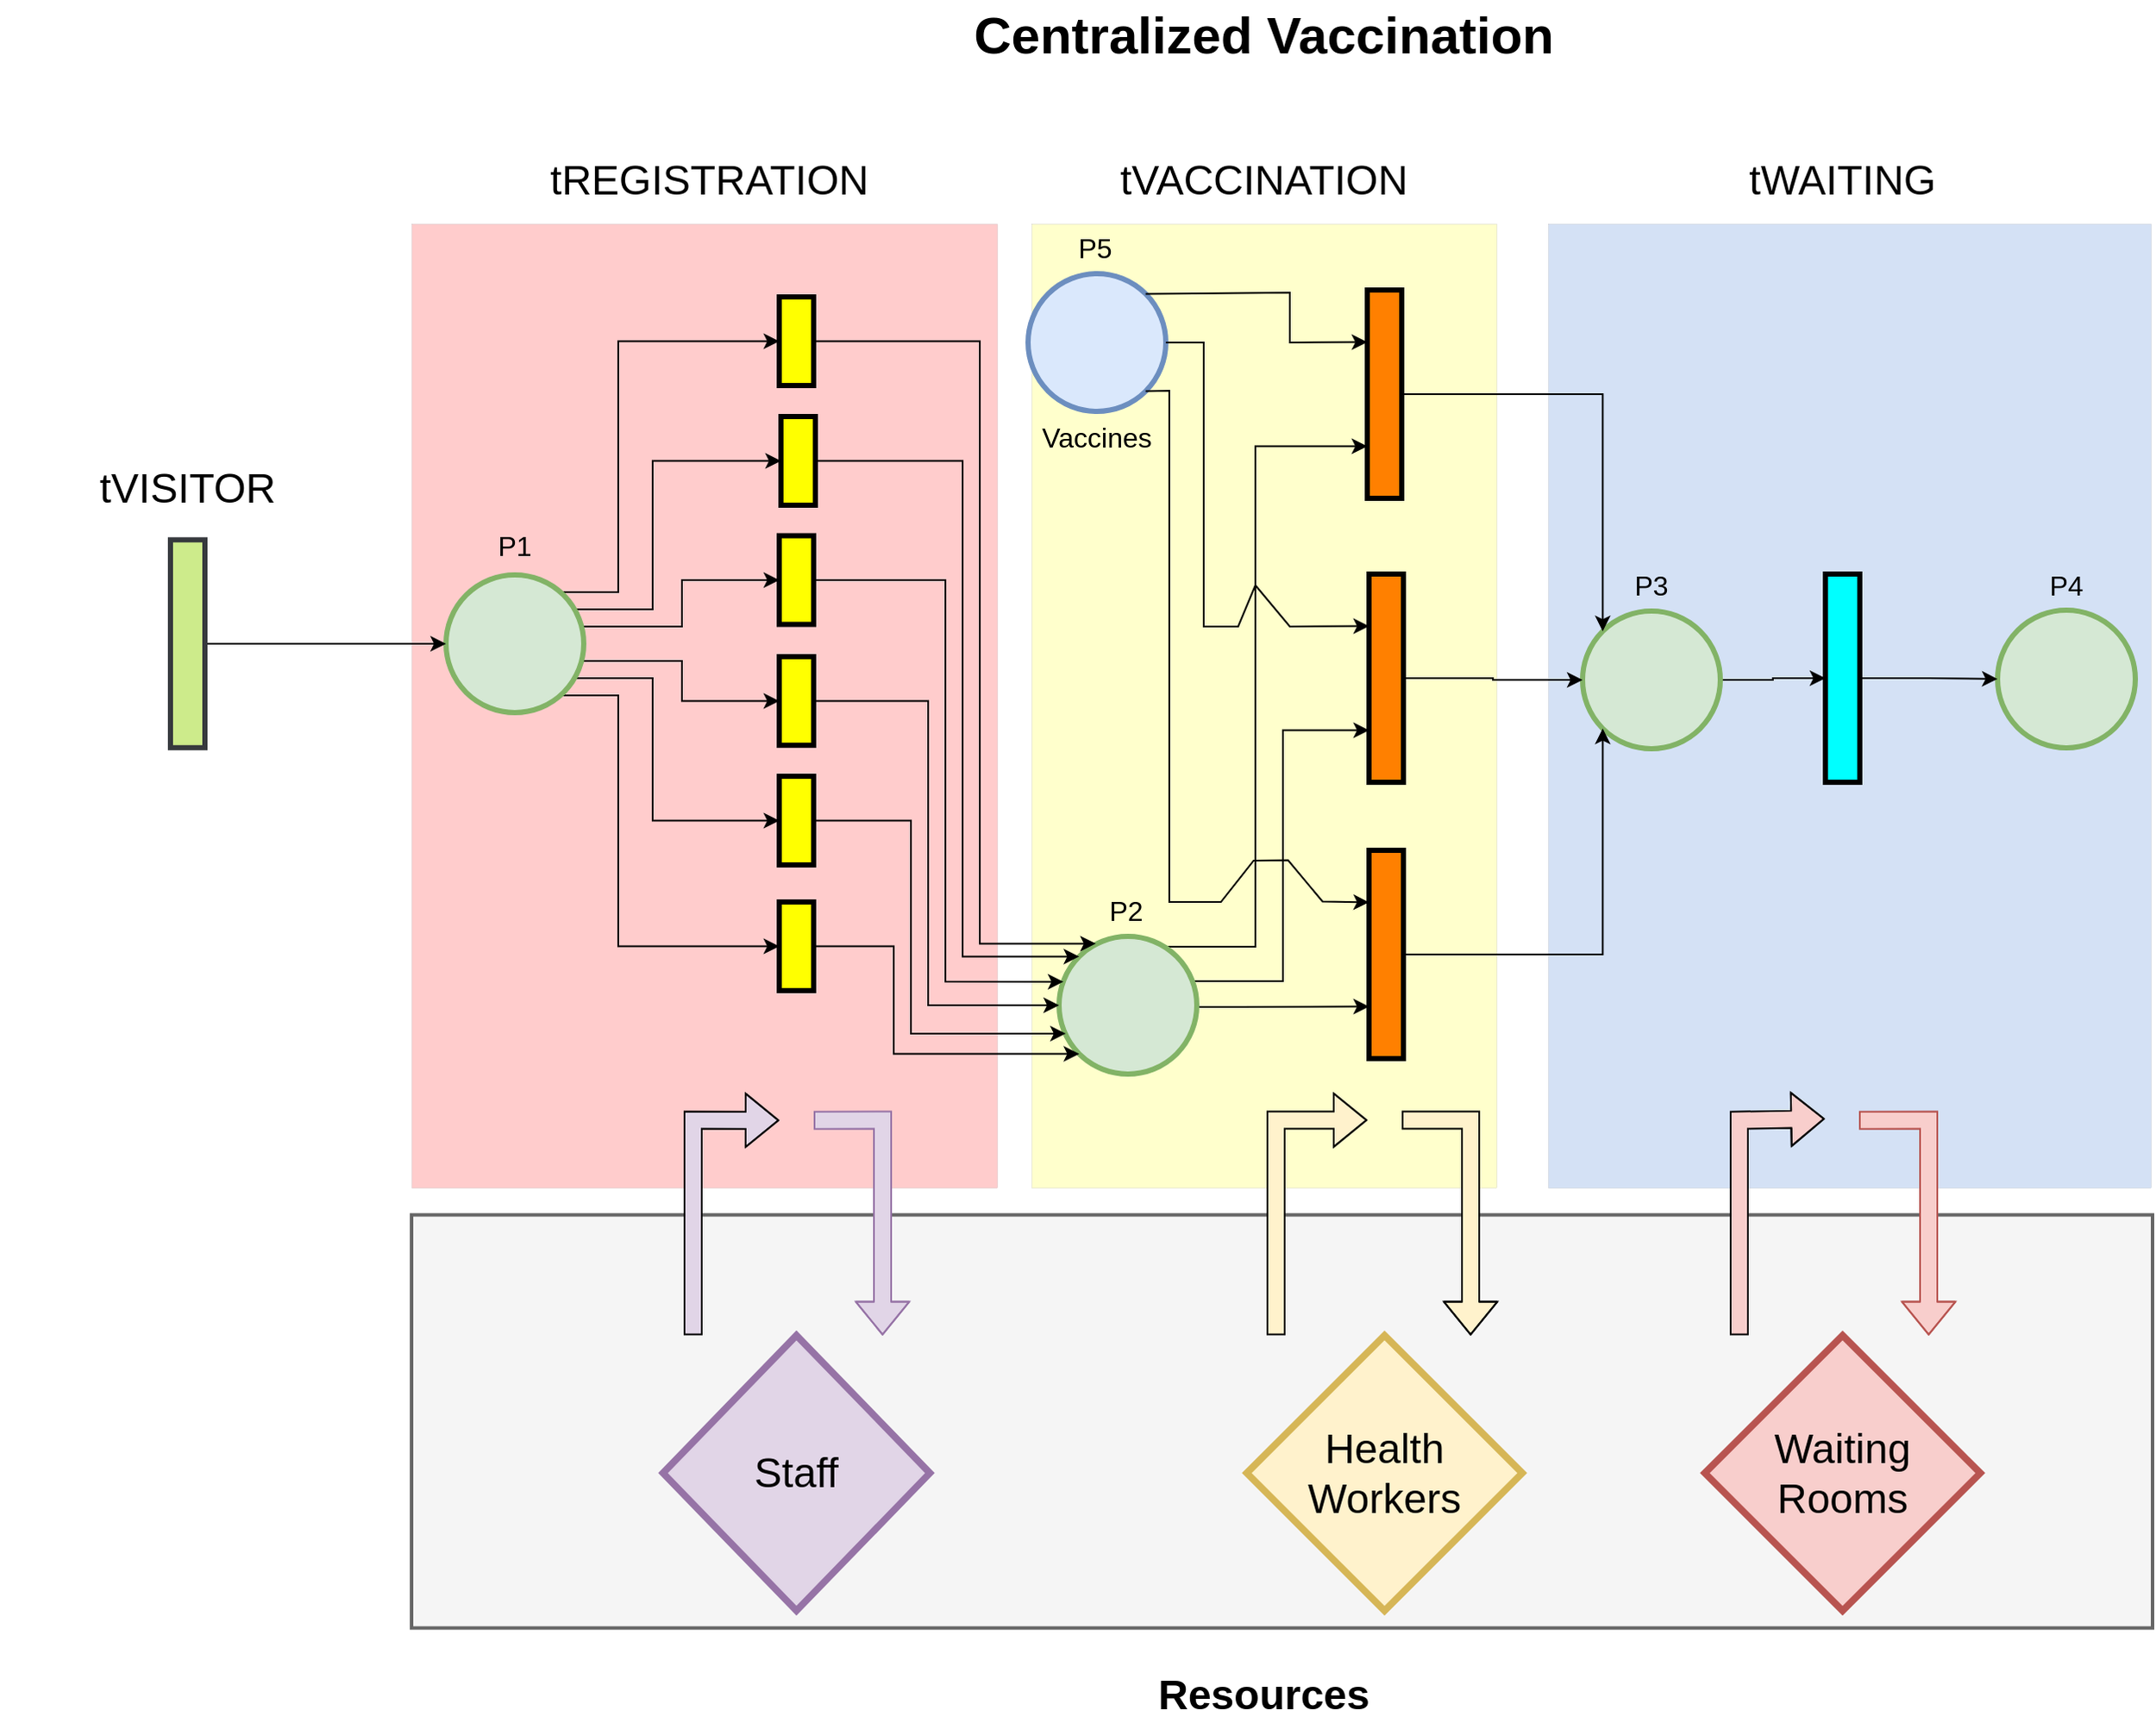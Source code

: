 <mxfile version="15.7.3" type="device"><diagram id="oL7cPr28NVX7I36K23RO" name="Page-1"><mxGraphModel dx="3460" dy="1820" grid="1" gridSize="10" guides="1" tooltips="1" connect="1" arrows="1" fold="1" page="1" pageScale="1" pageWidth="827" pageHeight="1169" math="0" shadow="0"><root><mxCell id="0"/><mxCell id="1" parent="0"/><mxCell id="Tcpxp8JlT248NBk-CG3i-24" value="" style="rounded=0;whiteSpace=wrap;html=1;strokeWidth=2;fillColor=#f5f5f5;fontColor=#333333;strokeColor=#666666;" parent="1" vertex="1"><mxGeometry x="329" y="795.8" width="1011" height="240" as="geometry"/></mxCell><mxCell id="86FWrWA5lOXaNyGt3YSm-80" value="" style="rounded=0;whiteSpace=wrap;html=1;strokeWidth=0;fillColor=#D4E1F5;strokeColor=#36393d;" vertex="1" parent="1"><mxGeometry x="989" y="220" width="350" height="560" as="geometry"/></mxCell><mxCell id="86FWrWA5lOXaNyGt3YSm-79" value="" style="rounded=0;whiteSpace=wrap;html=1;strokeWidth=0;fillColor=#FFFFCC;strokeColor=#36393d;" vertex="1" parent="1"><mxGeometry x="689" y="220" width="270" height="560" as="geometry"/></mxCell><mxCell id="86FWrWA5lOXaNyGt3YSm-78" value="" style="rounded=0;whiteSpace=wrap;html=1;strokeWidth=0;fillColor=#FFCCCC;strokeColor=#36393d;" vertex="1" parent="1"><mxGeometry x="329" y="220" width="340" height="560" as="geometry"/></mxCell><mxCell id="86FWrWA5lOXaNyGt3YSm-37" style="edgeStyle=orthogonalEdgeStyle;rounded=0;orthogonalLoop=1;jettySize=auto;html=1;entryX=0;entryY=0.5;entryDx=0;entryDy=0;" edge="1" parent="1" source="5qHDmv8hI-gx3tCpaxg6-3" target="86FWrWA5lOXaNyGt3YSm-31"><mxGeometry relative="1" as="geometry"><Array as="points"><mxPoint x="449" y="434"/><mxPoint x="449" y="288"/></Array></mxGeometry></mxCell><mxCell id="86FWrWA5lOXaNyGt3YSm-38" style="edgeStyle=orthogonalEdgeStyle;rounded=0;orthogonalLoop=1;jettySize=auto;html=1;entryX=0;entryY=0.5;entryDx=0;entryDy=0;" edge="1" parent="1" source="5qHDmv8hI-gx3tCpaxg6-3" target="86FWrWA5lOXaNyGt3YSm-32"><mxGeometry relative="1" as="geometry"><Array as="points"><mxPoint x="469" y="444"/><mxPoint x="469" y="358"/></Array></mxGeometry></mxCell><mxCell id="86FWrWA5lOXaNyGt3YSm-39" style="edgeStyle=orthogonalEdgeStyle;rounded=0;orthogonalLoop=1;jettySize=auto;html=1;entryX=0;entryY=0.5;entryDx=0;entryDy=0;" edge="1" parent="1" source="5qHDmv8hI-gx3tCpaxg6-3" target="86FWrWA5lOXaNyGt3YSm-33"><mxGeometry relative="1" as="geometry"><Array as="points"><mxPoint x="486" y="454"/><mxPoint x="486" y="427"/></Array></mxGeometry></mxCell><mxCell id="86FWrWA5lOXaNyGt3YSm-40" style="edgeStyle=orthogonalEdgeStyle;rounded=0;orthogonalLoop=1;jettySize=auto;html=1;entryX=0;entryY=0.5;entryDx=0;entryDy=0;" edge="1" parent="1" source="5qHDmv8hI-gx3tCpaxg6-3" target="86FWrWA5lOXaNyGt3YSm-34"><mxGeometry relative="1" as="geometry"><Array as="points"><mxPoint x="486" y="474"/><mxPoint x="486" y="497"/></Array></mxGeometry></mxCell><mxCell id="86FWrWA5lOXaNyGt3YSm-41" style="edgeStyle=orthogonalEdgeStyle;rounded=0;orthogonalLoop=1;jettySize=auto;html=1;entryX=0;entryY=0.5;entryDx=0;entryDy=0;" edge="1" parent="1" source="5qHDmv8hI-gx3tCpaxg6-3" target="86FWrWA5lOXaNyGt3YSm-35"><mxGeometry relative="1" as="geometry"><Array as="points"><mxPoint x="469" y="484"/><mxPoint x="469" y="567"/></Array></mxGeometry></mxCell><mxCell id="86FWrWA5lOXaNyGt3YSm-42" style="edgeStyle=orthogonalEdgeStyle;rounded=0;orthogonalLoop=1;jettySize=auto;html=1;entryX=0;entryY=0.5;entryDx=0;entryDy=0;" edge="1" parent="1" source="5qHDmv8hI-gx3tCpaxg6-3" target="86FWrWA5lOXaNyGt3YSm-36"><mxGeometry relative="1" as="geometry"><Array as="points"><mxPoint x="449" y="494"/><mxPoint x="449" y="640"/></Array></mxGeometry></mxCell><mxCell id="5qHDmv8hI-gx3tCpaxg6-3" value="" style="ellipse;whiteSpace=wrap;html=1;aspect=fixed;fontSize=22;fillColor=#d5e8d4;strokeColor=#82b366;strokeWidth=3;" parent="1" vertex="1"><mxGeometry x="349" y="424" width="80" height="80" as="geometry"/></mxCell><mxCell id="86FWrWA5lOXaNyGt3YSm-44" style="edgeStyle=orthogonalEdgeStyle;rounded=0;orthogonalLoop=1;jettySize=auto;html=1;entryX=0;entryY=0.75;entryDx=0;entryDy=0;" edge="1" parent="1" source="5qHDmv8hI-gx3tCpaxg6-8" target="oCUcsHdNe2PdUVrWykNc-32"><mxGeometry relative="1" as="geometry"><Array as="points"><mxPoint x="835" y="660"/><mxPoint x="835" y="514"/></Array></mxGeometry></mxCell><mxCell id="86FWrWA5lOXaNyGt3YSm-45" style="edgeStyle=orthogonalEdgeStyle;rounded=0;orthogonalLoop=1;jettySize=auto;html=1;entryX=0;entryY=0.75;entryDx=0;entryDy=0;" edge="1" parent="1" source="5qHDmv8hI-gx3tCpaxg6-8" target="86FWrWA5lOXaNyGt3YSm-1"><mxGeometry relative="1" as="geometry"><Array as="points"><mxPoint x="809" y="675"/><mxPoint x="809" y="675"/></Array></mxGeometry></mxCell><mxCell id="86FWrWA5lOXaNyGt3YSm-46" style="edgeStyle=orthogonalEdgeStyle;rounded=0;orthogonalLoop=1;jettySize=auto;html=1;entryX=0;entryY=0.75;entryDx=0;entryDy=0;" edge="1" parent="1" source="5qHDmv8hI-gx3tCpaxg6-8" target="oCUcsHdNe2PdUVrWykNc-31"><mxGeometry relative="1" as="geometry"><Array as="points"><mxPoint x="819" y="640"/><mxPoint x="819" y="349"/></Array></mxGeometry></mxCell><mxCell id="5qHDmv8hI-gx3tCpaxg6-8" value="" style="ellipse;whiteSpace=wrap;html=1;aspect=fixed;fontSize=22;fillColor=#d5e8d4;strokeColor=#82b366;strokeWidth=3;" parent="1" vertex="1"><mxGeometry x="705" y="634" width="80" height="80" as="geometry"/></mxCell><mxCell id="5qHDmv8hI-gx3tCpaxg6-9" value="" style="ellipse;whiteSpace=wrap;html=1;aspect=fixed;fillColor=#dae8fc;strokeColor=#6c8ebf;strokeWidth=3;" parent="1" vertex="1"><mxGeometry x="687" y="249" width="80" height="80" as="geometry"/></mxCell><mxCell id="86FWrWA5lOXaNyGt3YSm-6" style="edgeStyle=orthogonalEdgeStyle;rounded=0;orthogonalLoop=1;jettySize=auto;html=1;entryX=0;entryY=0.5;entryDx=0;entryDy=0;" edge="1" parent="1" source="5qHDmv8hI-gx3tCpaxg6-11" target="86FWrWA5lOXaNyGt3YSm-7"><mxGeometry relative="1" as="geometry"><mxPoint x="1159" y="485.5" as="targetPoint"/></mxGeometry></mxCell><mxCell id="5qHDmv8hI-gx3tCpaxg6-11" value="" style="ellipse;whiteSpace=wrap;html=1;aspect=fixed;fillColor=#d5e8d4;strokeColor=#82b366;strokeWidth=3;" parent="1" vertex="1"><mxGeometry x="1009" y="445" width="80" height="80" as="geometry"/></mxCell><mxCell id="5qHDmv8hI-gx3tCpaxg6-36" value="Vaccines" style="text;html=1;strokeColor=none;fillColor=none;align=center;verticalAlign=middle;whiteSpace=wrap;rounded=0;fontSize=16;" parent="1" vertex="1"><mxGeometry x="687" y="329" width="80" height="30" as="geometry"/></mxCell><mxCell id="5qHDmv8hI-gx3tCpaxg6-42" value="P1" style="text;html=1;strokeColor=none;fillColor=none;align=center;verticalAlign=middle;whiteSpace=wrap;rounded=0;labelBorderColor=none;fontSize=16;" parent="1" vertex="1"><mxGeometry x="374" y="392" width="30" height="30" as="geometry"/></mxCell><mxCell id="5qHDmv8hI-gx3tCpaxg6-45" value="P2" style="text;html=1;strokeColor=none;fillColor=none;align=center;verticalAlign=middle;whiteSpace=wrap;rounded=0;labelBorderColor=none;fontSize=16;" parent="1" vertex="1"><mxGeometry x="729" y="604" width="30" height="30" as="geometry"/></mxCell><mxCell id="5qHDmv8hI-gx3tCpaxg6-46" value="P5" style="text;html=1;strokeColor=none;fillColor=none;align=center;verticalAlign=middle;whiteSpace=wrap;rounded=0;labelBorderColor=none;fontSize=16;" parent="1" vertex="1"><mxGeometry x="711" y="219" width="30" height="30" as="geometry"/></mxCell><mxCell id="5qHDmv8hI-gx3tCpaxg6-48" value="P3" style="text;html=1;strokeColor=none;fillColor=none;align=center;verticalAlign=middle;whiteSpace=wrap;rounded=0;labelBorderColor=none;fontSize=16;" parent="1" vertex="1"><mxGeometry x="1034" y="415" width="30" height="30" as="geometry"/></mxCell><mxCell id="5qHDmv8hI-gx3tCpaxg6-49" value="tREGISTRATION" style="text;html=1;strokeColor=none;fillColor=none;align=center;verticalAlign=middle;whiteSpace=wrap;rounded=0;labelBorderColor=none;fontSize=24;" parent="1" vertex="1"><mxGeometry x="393" y="180" width="218" height="30" as="geometry"/></mxCell><mxCell id="5qHDmv8hI-gx3tCpaxg6-51" value="tVACCINATION" style="text;html=1;strokeColor=none;fillColor=none;align=center;verticalAlign=middle;whiteSpace=wrap;rounded=0;labelBorderColor=none;fontSize=24;" parent="1" vertex="1"><mxGeometry x="724" y="180" width="200" height="30" as="geometry"/></mxCell><mxCell id="5qHDmv8hI-gx3tCpaxg6-52" value="tWAITING" style="text;html=1;strokeColor=none;fillColor=none;align=center;verticalAlign=middle;whiteSpace=wrap;rounded=0;labelBorderColor=none;fontSize=24;" parent="1" vertex="1"><mxGeometry x="1095" y="180" width="130" height="30" as="geometry"/></mxCell><mxCell id="5qHDmv8hI-gx3tCpaxg6-53" value="&lt;b&gt;&lt;font style=&quot;font-size: 30px&quot;&gt;Centralized Vaccination&lt;/font&gt;&lt;/b&gt;" style="text;html=1;strokeColor=none;fillColor=none;align=center;verticalAlign=middle;whiteSpace=wrap;rounded=0;labelBorderColor=none;fontSize=16;" parent="1" vertex="1"><mxGeometry x="584" y="90" width="480" height="40" as="geometry"/></mxCell><mxCell id="i5my-uFzk3crmvZrvHxl-8" value="" style="ellipse;whiteSpace=wrap;html=1;aspect=fixed;fillColor=#d5e8d4;strokeColor=#82b366;strokeWidth=3;" parent="1" vertex="1"><mxGeometry x="1250" y="444.5" width="80" height="80" as="geometry"/></mxCell><mxCell id="i5my-uFzk3crmvZrvHxl-11" value="P4" style="text;html=1;strokeColor=none;fillColor=none;align=center;verticalAlign=middle;whiteSpace=wrap;rounded=0;labelBorderColor=none;fontSize=16;" parent="1" vertex="1"><mxGeometry x="1275" y="414.5" width="30" height="30" as="geometry"/></mxCell><mxCell id="Tcpxp8JlT248NBk-CG3i-11" value="" style="shape=flexArrow;endArrow=classic;html=1;rounded=0;strokeWidth=1;entryX=0;entryY=0.807;entryDx=0;entryDy=0;fillColor=#E1D5E7;strokeColor=#000000;entryPerimeter=0;" parent="1" edge="1"><mxGeometry width="50" height="50" relative="1" as="geometry"><mxPoint x="492.5" y="865.8" as="sourcePoint"/><mxPoint x="542.5" y="740.88" as="targetPoint"/><Array as="points"><mxPoint x="492.5" y="740.8"/></Array></mxGeometry></mxCell><mxCell id="Tcpxp8JlT248NBk-CG3i-12" value="" style="shape=flexArrow;endArrow=classic;html=1;rounded=0;strokeWidth=1;entryX=-0.017;entryY=0.805;entryDx=0;entryDy=0;fillColor=#f8cecc;strokeColor=#000000;entryPerimeter=0;" parent="1" edge="1"><mxGeometry width="50" height="50" relative="1" as="geometry"><mxPoint x="1100" y="865.8" as="sourcePoint"/><mxPoint x="1149.66" y="740" as="targetPoint"/><Array as="points"><mxPoint x="1100" y="740.8"/></Array></mxGeometry></mxCell><mxCell id="Tcpxp8JlT248NBk-CG3i-14" value="" style="shape=flexArrow;endArrow=classic;html=1;rounded=0;strokeWidth=1;fillColor=#FFF2CC;strokeColor=#000000;" parent="1" edge="1"><mxGeometry width="50" height="50" relative="1" as="geometry"><mxPoint x="831" y="865.8" as="sourcePoint"/><mxPoint x="884" y="740.8" as="targetPoint"/><Array as="points"><mxPoint x="831" y="740.8"/></Array></mxGeometry></mxCell><mxCell id="Tcpxp8JlT248NBk-CG3i-17" value="" style="shape=flexArrow;endArrow=classic;html=1;rounded=0;strokeColor=#9673a6;strokeWidth=1;fillColor=#e1d5e7;exitX=1;exitY=0.807;exitDx=0;exitDy=0;exitPerimeter=0;" parent="1" edge="1"><mxGeometry width="50" height="50" relative="1" as="geometry"><mxPoint x="562.5" y="740.88" as="sourcePoint"/><mxPoint x="602.5" y="865.8" as="targetPoint"/><Array as="points"><mxPoint x="602.5" y="740.8"/></Array></mxGeometry></mxCell><mxCell id="Tcpxp8JlT248NBk-CG3i-18" value="" style="shape=flexArrow;endArrow=classic;html=1;rounded=0;strokeColor=#000000;strokeWidth=1;fillColor=#FFF2CC;" parent="1" edge="1"><mxGeometry width="50" height="50" relative="1" as="geometry"><mxPoint x="904" y="740.8" as="sourcePoint"/><mxPoint x="944" y="865.8" as="targetPoint"/><Array as="points"><mxPoint x="944" y="740.8"/></Array></mxGeometry></mxCell><mxCell id="Tcpxp8JlT248NBk-CG3i-19" value="" style="shape=flexArrow;endArrow=classic;html=1;rounded=0;strokeColor=#b85450;strokeWidth=1;fillColor=#f8cecc;exitX=0.976;exitY=0.807;exitDx=0;exitDy=0;exitPerimeter=0;" parent="1" edge="1"><mxGeometry width="50" height="50" relative="1" as="geometry"><mxPoint x="1169.52" y="740.88" as="sourcePoint"/><mxPoint x="1210" y="865.8" as="targetPoint"/><Array as="points"><mxPoint x="1210" y="740.8"/></Array></mxGeometry></mxCell><mxCell id="Tcpxp8JlT248NBk-CG3i-23" value="Waiting Rooms" style="rhombus;whiteSpace=wrap;html=1;fillColor=#f8cecc;strokeColor=#b85450;strokeWidth=4;fontSize=24;" parent="1" vertex="1"><mxGeometry x="1080" y="865.8" width="160" height="160" as="geometry"/></mxCell><mxCell id="Tcpxp8JlT248NBk-CG3i-25" value="&lt;font style=&quot;font-size: 24px&quot;&gt;Resources&lt;/font&gt;" style="text;html=1;strokeColor=none;fillColor=none;align=center;verticalAlign=middle;whiteSpace=wrap;rounded=0;dashed=1;fontStyle=1" parent="1" vertex="1"><mxGeometry x="753" y="1060" width="142" height="30" as="geometry"/></mxCell><mxCell id="Tcpxp8JlT248NBk-CG3i-28" value="Staff" style="rhombus;whiteSpace=wrap;html=1;fillColor=#e1d5e7;strokeColor=#9673a6;strokeWidth=4;fontSize=24;" parent="1" vertex="1"><mxGeometry x="475" y="865.8" width="155" height="160" as="geometry"/></mxCell><mxCell id="Tcpxp8JlT248NBk-CG3i-29" value="Health Workers" style="rhombus;whiteSpace=wrap;html=1;fillColor=#fff2cc;strokeColor=#d6b656;strokeWidth=4;fontSize=24;" parent="1" vertex="1"><mxGeometry x="814" y="865.8" width="160" height="160" as="geometry"/></mxCell><mxCell id="86FWrWA5lOXaNyGt3YSm-59" style="edgeStyle=orthogonalEdgeStyle;rounded=0;orthogonalLoop=1;jettySize=auto;html=1;entryX=0;entryY=0;entryDx=0;entryDy=0;" edge="1" parent="1" source="oCUcsHdNe2PdUVrWykNc-31" target="5qHDmv8hI-gx3tCpaxg6-11"><mxGeometry relative="1" as="geometry"/></mxCell><mxCell id="oCUcsHdNe2PdUVrWykNc-31" value="" style="rounded=0;whiteSpace=wrap;html=1;fillColor=#FF8000;strokeColor=#000000;strokeWidth=3;" parent="1" vertex="1"><mxGeometry x="884" y="258.5" width="20" height="121" as="geometry"/></mxCell><mxCell id="86FWrWA5lOXaNyGt3YSm-60" style="edgeStyle=orthogonalEdgeStyle;rounded=0;orthogonalLoop=1;jettySize=auto;html=1;entryX=0;entryY=0.5;entryDx=0;entryDy=0;" edge="1" parent="1" source="oCUcsHdNe2PdUVrWykNc-32" target="5qHDmv8hI-gx3tCpaxg6-11"><mxGeometry relative="1" as="geometry"><mxPoint x="989" y="540" as="targetPoint"/></mxGeometry></mxCell><mxCell id="oCUcsHdNe2PdUVrWykNc-32" value="" style="rounded=0;whiteSpace=wrap;html=1;fillColor=#FF8000;strokeColor=#000000;strokeWidth=3;" parent="1" vertex="1"><mxGeometry x="885" y="423.5" width="20" height="121" as="geometry"/></mxCell><mxCell id="86FWrWA5lOXaNyGt3YSm-61" style="edgeStyle=orthogonalEdgeStyle;rounded=0;orthogonalLoop=1;jettySize=auto;html=1;entryX=0;entryY=1;entryDx=0;entryDy=0;" edge="1" parent="1" source="86FWrWA5lOXaNyGt3YSm-1" target="5qHDmv8hI-gx3tCpaxg6-11"><mxGeometry relative="1" as="geometry"/></mxCell><mxCell id="86FWrWA5lOXaNyGt3YSm-1" value="" style="rounded=0;whiteSpace=wrap;html=1;fillColor=#FF8000;strokeColor=#000000;strokeWidth=3;" vertex="1" parent="1"><mxGeometry x="885" y="584" width="20" height="121" as="geometry"/></mxCell><mxCell id="86FWrWA5lOXaNyGt3YSm-8" style="edgeStyle=orthogonalEdgeStyle;rounded=0;orthogonalLoop=1;jettySize=auto;html=1;" edge="1" parent="1" source="86FWrWA5lOXaNyGt3YSm-7" target="i5my-uFzk3crmvZrvHxl-8"><mxGeometry relative="1" as="geometry"/></mxCell><mxCell id="86FWrWA5lOXaNyGt3YSm-7" value="" style="rounded=0;whiteSpace=wrap;html=1;fillColor=#00FFFF;strokeColor=#000000;strokeWidth=3;" vertex="1" parent="1"><mxGeometry x="1150" y="423.5" width="20" height="121" as="geometry"/></mxCell><mxCell id="86FWrWA5lOXaNyGt3YSm-77" style="edgeStyle=orthogonalEdgeStyle;rounded=0;orthogonalLoop=1;jettySize=auto;html=1;entryX=0.267;entryY=0.053;entryDx=0;entryDy=0;entryPerimeter=0;" edge="1" parent="1" source="86FWrWA5lOXaNyGt3YSm-31" target="5qHDmv8hI-gx3tCpaxg6-8"><mxGeometry relative="1" as="geometry"><Array as="points"><mxPoint x="659" y="288"/><mxPoint x="659" y="638"/></Array></mxGeometry></mxCell><mxCell id="86FWrWA5lOXaNyGt3YSm-31" value="" style="rounded=0;whiteSpace=wrap;html=1;fillColor=#FFFF00;strokeColor=#000000;labelBorderColor=none;strokeWidth=3;" vertex="1" parent="1"><mxGeometry x="542.5" y="262.5" width="20" height="51.5" as="geometry"/></mxCell><mxCell id="86FWrWA5lOXaNyGt3YSm-76" style="edgeStyle=orthogonalEdgeStyle;rounded=0;orthogonalLoop=1;jettySize=auto;html=1;entryX=0;entryY=0;entryDx=0;entryDy=0;" edge="1" parent="1" source="86FWrWA5lOXaNyGt3YSm-32" target="5qHDmv8hI-gx3tCpaxg6-8"><mxGeometry relative="1" as="geometry"><Array as="points"><mxPoint x="649" y="358"/><mxPoint x="649" y="646"/></Array></mxGeometry></mxCell><mxCell id="86FWrWA5lOXaNyGt3YSm-32" value="" style="rounded=0;whiteSpace=wrap;html=1;fillColor=#FFFF00;strokeColor=#000000;labelBorderColor=none;strokeWidth=3;" vertex="1" parent="1"><mxGeometry x="543.5" y="332" width="20" height="51.5" as="geometry"/></mxCell><mxCell id="86FWrWA5lOXaNyGt3YSm-75" style="edgeStyle=orthogonalEdgeStyle;rounded=0;orthogonalLoop=1;jettySize=auto;html=1;entryX=0.032;entryY=0.329;entryDx=0;entryDy=0;entryPerimeter=0;" edge="1" parent="1" source="86FWrWA5lOXaNyGt3YSm-33" target="5qHDmv8hI-gx3tCpaxg6-8"><mxGeometry relative="1" as="geometry"><Array as="points"><mxPoint x="639" y="427"/><mxPoint x="639" y="660"/></Array></mxGeometry></mxCell><mxCell id="86FWrWA5lOXaNyGt3YSm-33" value="" style="rounded=0;whiteSpace=wrap;html=1;fillColor=#FFFF00;strokeColor=#000000;labelBorderColor=none;strokeWidth=3;" vertex="1" parent="1"><mxGeometry x="542.5" y="401.25" width="20" height="51.5" as="geometry"/></mxCell><mxCell id="86FWrWA5lOXaNyGt3YSm-74" style="edgeStyle=orthogonalEdgeStyle;rounded=0;orthogonalLoop=1;jettySize=auto;html=1;entryX=0;entryY=0.5;entryDx=0;entryDy=0;" edge="1" parent="1" source="86FWrWA5lOXaNyGt3YSm-34" target="5qHDmv8hI-gx3tCpaxg6-8"><mxGeometry relative="1" as="geometry"><Array as="points"><mxPoint x="629" y="497"/><mxPoint x="629" y="674"/></Array></mxGeometry></mxCell><mxCell id="86FWrWA5lOXaNyGt3YSm-34" value="" style="rounded=0;whiteSpace=wrap;html=1;fillColor=#FFFF00;strokeColor=#000000;labelBorderColor=none;strokeWidth=3;" vertex="1" parent="1"><mxGeometry x="542.5" y="471.5" width="20" height="51.5" as="geometry"/></mxCell><mxCell id="86FWrWA5lOXaNyGt3YSm-73" style="edgeStyle=orthogonalEdgeStyle;rounded=0;orthogonalLoop=1;jettySize=auto;html=1;entryX=0.049;entryY=0.706;entryDx=0;entryDy=0;entryPerimeter=0;" edge="1" parent="1" source="86FWrWA5lOXaNyGt3YSm-35" target="5qHDmv8hI-gx3tCpaxg6-8"><mxGeometry relative="1" as="geometry"><Array as="points"><mxPoint x="619" y="567"/><mxPoint x="619" y="690"/></Array></mxGeometry></mxCell><mxCell id="86FWrWA5lOXaNyGt3YSm-35" value="" style="rounded=0;whiteSpace=wrap;html=1;fillColor=#FFFF00;strokeColor=#000000;labelBorderColor=none;strokeWidth=3;" vertex="1" parent="1"><mxGeometry x="542.5" y="541" width="20" height="51.5" as="geometry"/></mxCell><mxCell id="86FWrWA5lOXaNyGt3YSm-71" style="edgeStyle=orthogonalEdgeStyle;rounded=0;orthogonalLoop=1;jettySize=auto;html=1;entryX=0;entryY=1;entryDx=0;entryDy=0;" edge="1" parent="1" source="86FWrWA5lOXaNyGt3YSm-36" target="5qHDmv8hI-gx3tCpaxg6-8"><mxGeometry relative="1" as="geometry"><Array as="points"><mxPoint x="609" y="640"/><mxPoint x="609" y="702"/></Array></mxGeometry></mxCell><mxCell id="86FWrWA5lOXaNyGt3YSm-36" value="" style="rounded=0;whiteSpace=wrap;html=1;fillColor=#FFFF00;strokeColor=#000000;labelBorderColor=none;strokeWidth=3;" vertex="1" parent="1"><mxGeometry x="542.5" y="614" width="20" height="51.5" as="geometry"/></mxCell><mxCell id="86FWrWA5lOXaNyGt3YSm-56" value="" style="endArrow=classic;html=1;rounded=0;entryX=0;entryY=0.25;entryDx=0;entryDy=0;exitX=1;exitY=0;exitDx=0;exitDy=0;" edge="1" parent="1" source="5qHDmv8hI-gx3tCpaxg6-9" target="oCUcsHdNe2PdUVrWykNc-31"><mxGeometry width="50" height="50" relative="1" as="geometry"><mxPoint x="749" y="260" as="sourcePoint"/><mxPoint x="879" y="480" as="targetPoint"/><Array as="points"><mxPoint x="839" y="260"/><mxPoint x="839" y="289"/></Array></mxGeometry></mxCell><mxCell id="86FWrWA5lOXaNyGt3YSm-57" value="" style="endArrow=classic;html=1;exitX=1;exitY=0.5;exitDx=0;exitDy=0;entryX=0;entryY=0.25;entryDx=0;entryDy=0;rounded=0;" edge="1" parent="1" source="5qHDmv8hI-gx3tCpaxg6-9" target="oCUcsHdNe2PdUVrWykNc-32"><mxGeometry width="50" height="50" relative="1" as="geometry"><mxPoint x="829" y="530" as="sourcePoint"/><mxPoint x="879" y="480" as="targetPoint"/><Array as="points"><mxPoint x="789" y="289"/><mxPoint x="789" y="454"/><mxPoint x="809" y="454"/><mxPoint x="819" y="430"/><mxPoint x="839" y="454"/></Array></mxGeometry></mxCell><mxCell id="86FWrWA5lOXaNyGt3YSm-63" value="" style="endArrow=classic;html=1;exitX=1;exitY=1;exitDx=0;exitDy=0;rounded=0;entryX=0;entryY=0.25;entryDx=0;entryDy=0;" edge="1" parent="1" source="5qHDmv8hI-gx3tCpaxg6-9" target="86FWrWA5lOXaNyGt3YSm-1"><mxGeometry width="50" height="50" relative="1" as="geometry"><mxPoint x="757" y="448.75" as="sourcePoint"/><mxPoint x="869" y="640" as="targetPoint"/><Array as="points"><mxPoint x="769" y="317"/><mxPoint x="769" y="614"/><mxPoint x="799" y="614"/><mxPoint x="818" y="590"/><mxPoint x="838" y="589.75"/><mxPoint x="858" y="613.75"/></Array></mxGeometry></mxCell><mxCell id="86FWrWA5lOXaNyGt3YSm-82" style="edgeStyle=orthogonalEdgeStyle;rounded=0;orthogonalLoop=1;jettySize=auto;html=1;entryX=0;entryY=0.5;entryDx=0;entryDy=0;" edge="1" parent="1" source="86FWrWA5lOXaNyGt3YSm-81" target="5qHDmv8hI-gx3tCpaxg6-3"><mxGeometry relative="1" as="geometry"/></mxCell><mxCell id="86FWrWA5lOXaNyGt3YSm-81" value="" style="rounded=0;whiteSpace=wrap;html=1;fillColor=#cdeb8b;strokeColor=#36393d;labelBorderColor=none;strokeWidth=3;" vertex="1" parent="1"><mxGeometry x="189" y="403.63" width="20" height="120.75" as="geometry"/></mxCell><mxCell id="86FWrWA5lOXaNyGt3YSm-83" value="tVISITOR" style="text;html=1;strokeColor=none;fillColor=none;align=center;verticalAlign=middle;whiteSpace=wrap;rounded=0;labelBorderColor=none;fontSize=24;" vertex="1" parent="1"><mxGeometry x="90" y="359" width="218" height="30" as="geometry"/></mxCell></root></mxGraphModel></diagram></mxfile>